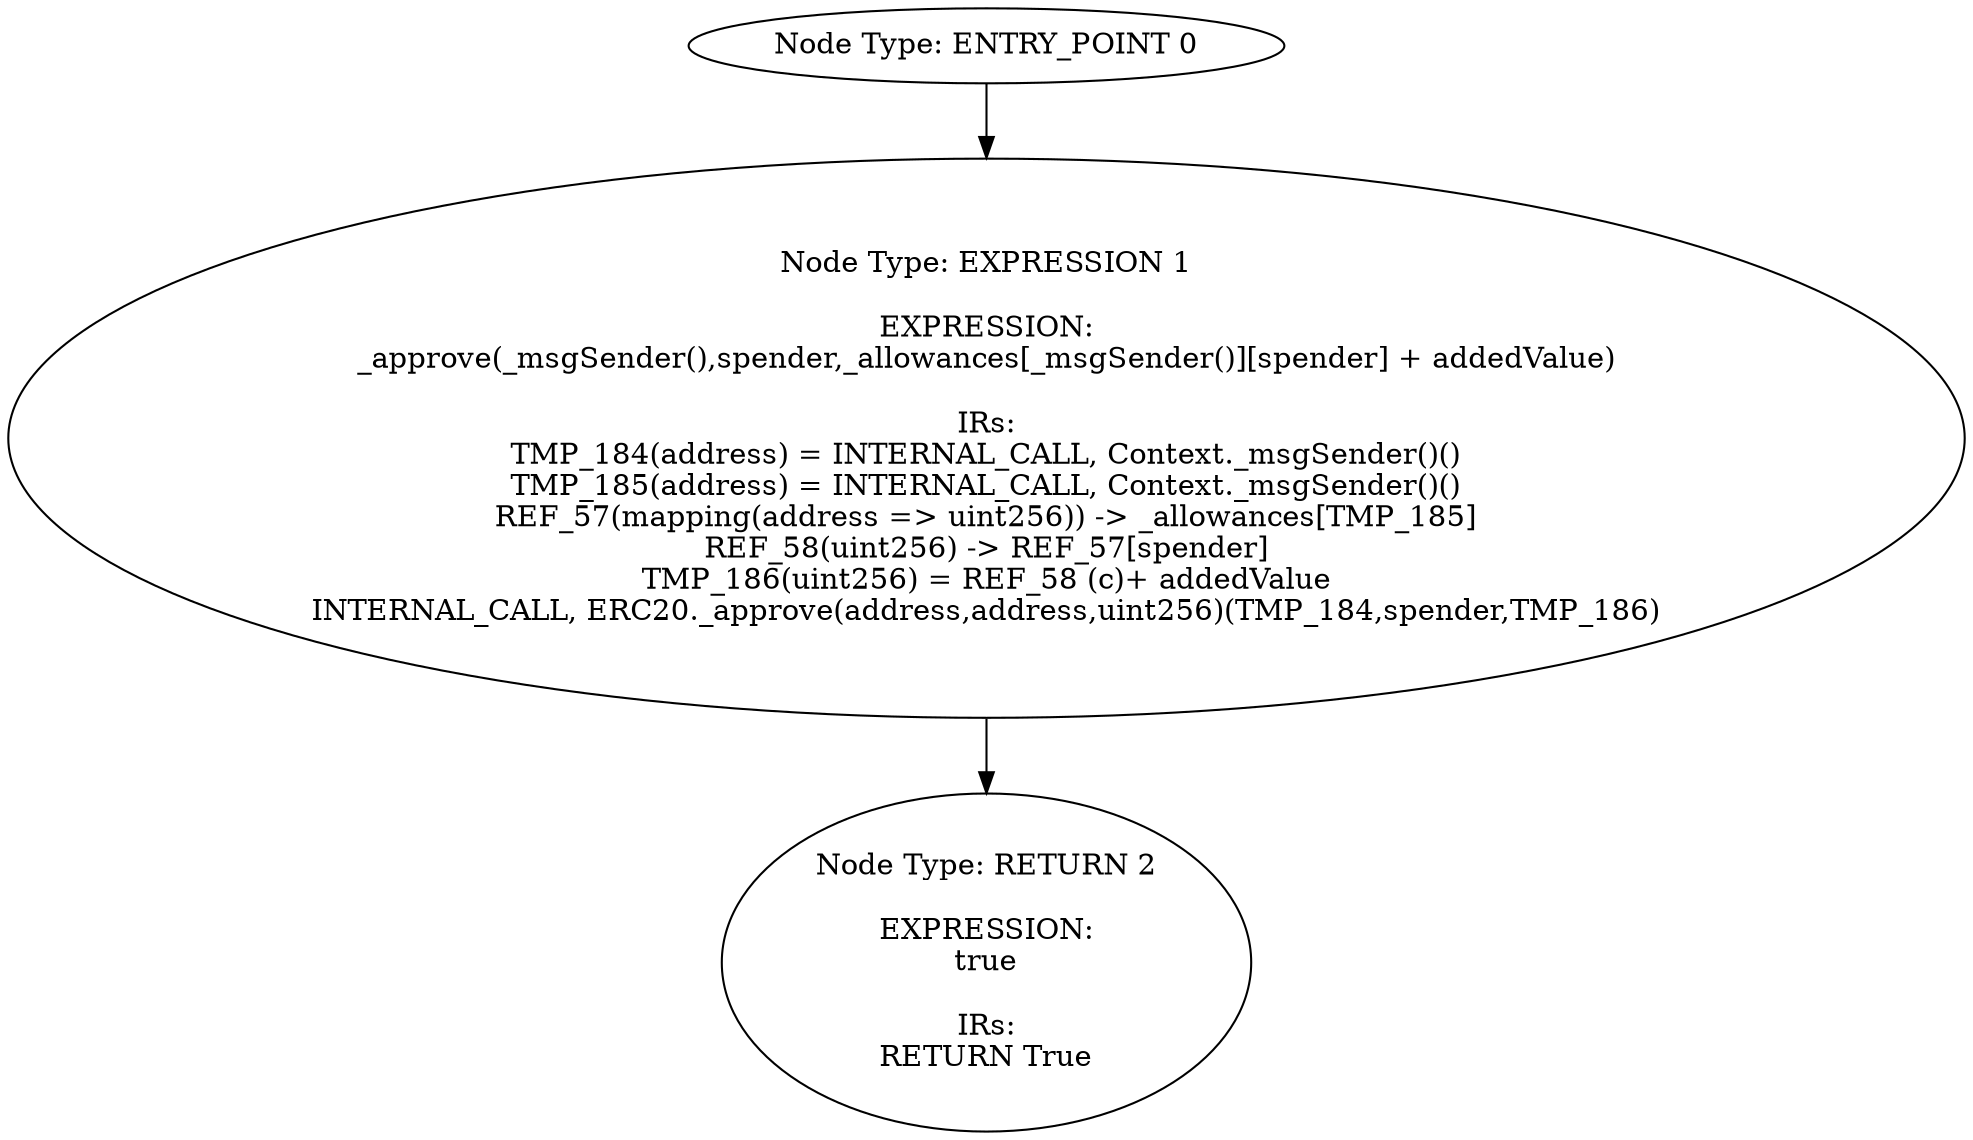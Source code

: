 digraph{
0[label="Node Type: ENTRY_POINT 0
"];
0->1;
1[label="Node Type: EXPRESSION 1

EXPRESSION:
_approve(_msgSender(),spender,_allowances[_msgSender()][spender] + addedValue)

IRs:
TMP_184(address) = INTERNAL_CALL, Context._msgSender()()
TMP_185(address) = INTERNAL_CALL, Context._msgSender()()
REF_57(mapping(address => uint256)) -> _allowances[TMP_185]
REF_58(uint256) -> REF_57[spender]
TMP_186(uint256) = REF_58 (c)+ addedValue
INTERNAL_CALL, ERC20._approve(address,address,uint256)(TMP_184,spender,TMP_186)"];
1->2;
2[label="Node Type: RETURN 2

EXPRESSION:
true

IRs:
RETURN True"];
}
